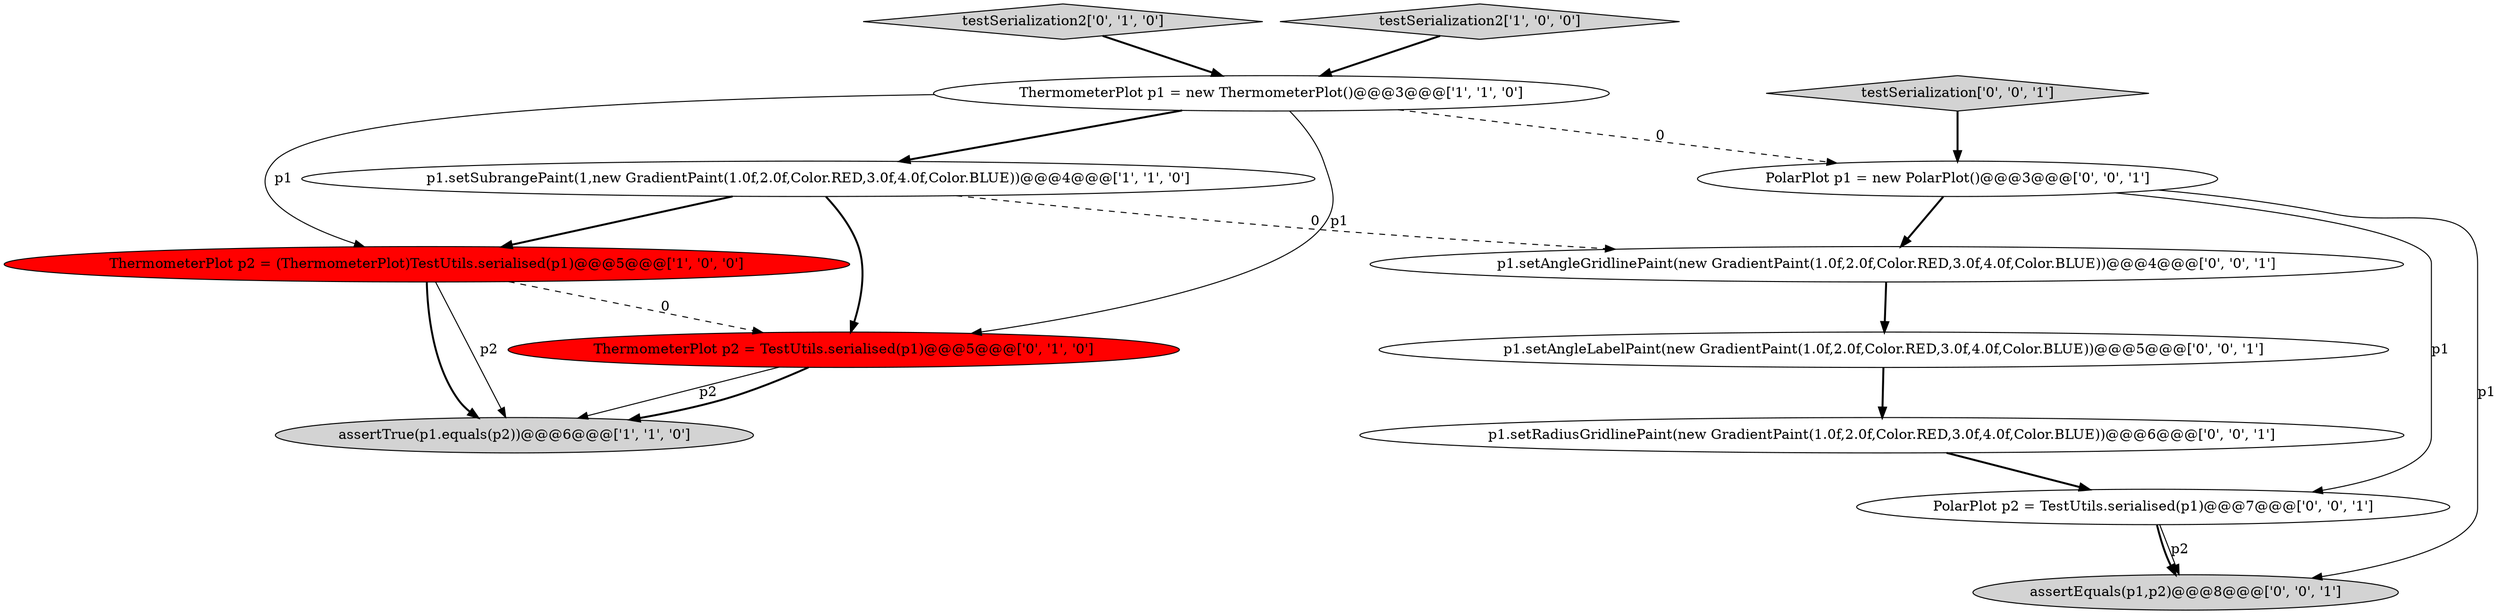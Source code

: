 digraph {
13 [style = filled, label = "assertEquals(p1,p2)@@@8@@@['0', '0', '1']", fillcolor = lightgray, shape = ellipse image = "AAA0AAABBB3BBB"];
5 [style = filled, label = "testSerialization2['0', '1', '0']", fillcolor = lightgray, shape = diamond image = "AAA0AAABBB2BBB"];
3 [style = filled, label = "testSerialization2['1', '0', '0']", fillcolor = lightgray, shape = diamond image = "AAA0AAABBB1BBB"];
1 [style = filled, label = "assertTrue(p1.equals(p2))@@@6@@@['1', '1', '0']", fillcolor = lightgray, shape = ellipse image = "AAA0AAABBB1BBB"];
8 [style = filled, label = "PolarPlot p1 = new PolarPlot()@@@3@@@['0', '0', '1']", fillcolor = white, shape = ellipse image = "AAA0AAABBB3BBB"];
7 [style = filled, label = "p1.setAngleLabelPaint(new GradientPaint(1.0f,2.0f,Color.RED,3.0f,4.0f,Color.BLUE))@@@5@@@['0', '0', '1']", fillcolor = white, shape = ellipse image = "AAA0AAABBB3BBB"];
2 [style = filled, label = "ThermometerPlot p2 = (ThermometerPlot)TestUtils.serialised(p1)@@@5@@@['1', '0', '0']", fillcolor = red, shape = ellipse image = "AAA1AAABBB1BBB"];
4 [style = filled, label = "p1.setSubrangePaint(1,new GradientPaint(1.0f,2.0f,Color.RED,3.0f,4.0f,Color.BLUE))@@@4@@@['1', '1', '0']", fillcolor = white, shape = ellipse image = "AAA0AAABBB1BBB"];
0 [style = filled, label = "ThermometerPlot p1 = new ThermometerPlot()@@@3@@@['1', '1', '0']", fillcolor = white, shape = ellipse image = "AAA0AAABBB1BBB"];
9 [style = filled, label = "p1.setAngleGridlinePaint(new GradientPaint(1.0f,2.0f,Color.RED,3.0f,4.0f,Color.BLUE))@@@4@@@['0', '0', '1']", fillcolor = white, shape = ellipse image = "AAA0AAABBB3BBB"];
12 [style = filled, label = "PolarPlot p2 = TestUtils.serialised(p1)@@@7@@@['0', '0', '1']", fillcolor = white, shape = ellipse image = "AAA0AAABBB3BBB"];
6 [style = filled, label = "ThermometerPlot p2 = TestUtils.serialised(p1)@@@5@@@['0', '1', '0']", fillcolor = red, shape = ellipse image = "AAA1AAABBB2BBB"];
11 [style = filled, label = "p1.setRadiusGridlinePaint(new GradientPaint(1.0f,2.0f,Color.RED,3.0f,4.0f,Color.BLUE))@@@6@@@['0', '0', '1']", fillcolor = white, shape = ellipse image = "AAA0AAABBB3BBB"];
10 [style = filled, label = "testSerialization['0', '0', '1']", fillcolor = lightgray, shape = diamond image = "AAA0AAABBB3BBB"];
8->13 [style = solid, label="p1"];
7->11 [style = bold, label=""];
6->1 [style = solid, label="p2"];
4->6 [style = bold, label=""];
2->1 [style = bold, label=""];
0->6 [style = solid, label="p1"];
11->12 [style = bold, label=""];
4->2 [style = bold, label=""];
9->7 [style = bold, label=""];
12->13 [style = solid, label="p2"];
3->0 [style = bold, label=""];
6->1 [style = bold, label=""];
12->13 [style = bold, label=""];
4->9 [style = dashed, label="0"];
2->1 [style = solid, label="p2"];
10->8 [style = bold, label=""];
5->0 [style = bold, label=""];
0->4 [style = bold, label=""];
8->9 [style = bold, label=""];
2->6 [style = dashed, label="0"];
0->8 [style = dashed, label="0"];
8->12 [style = solid, label="p1"];
0->2 [style = solid, label="p1"];
}

